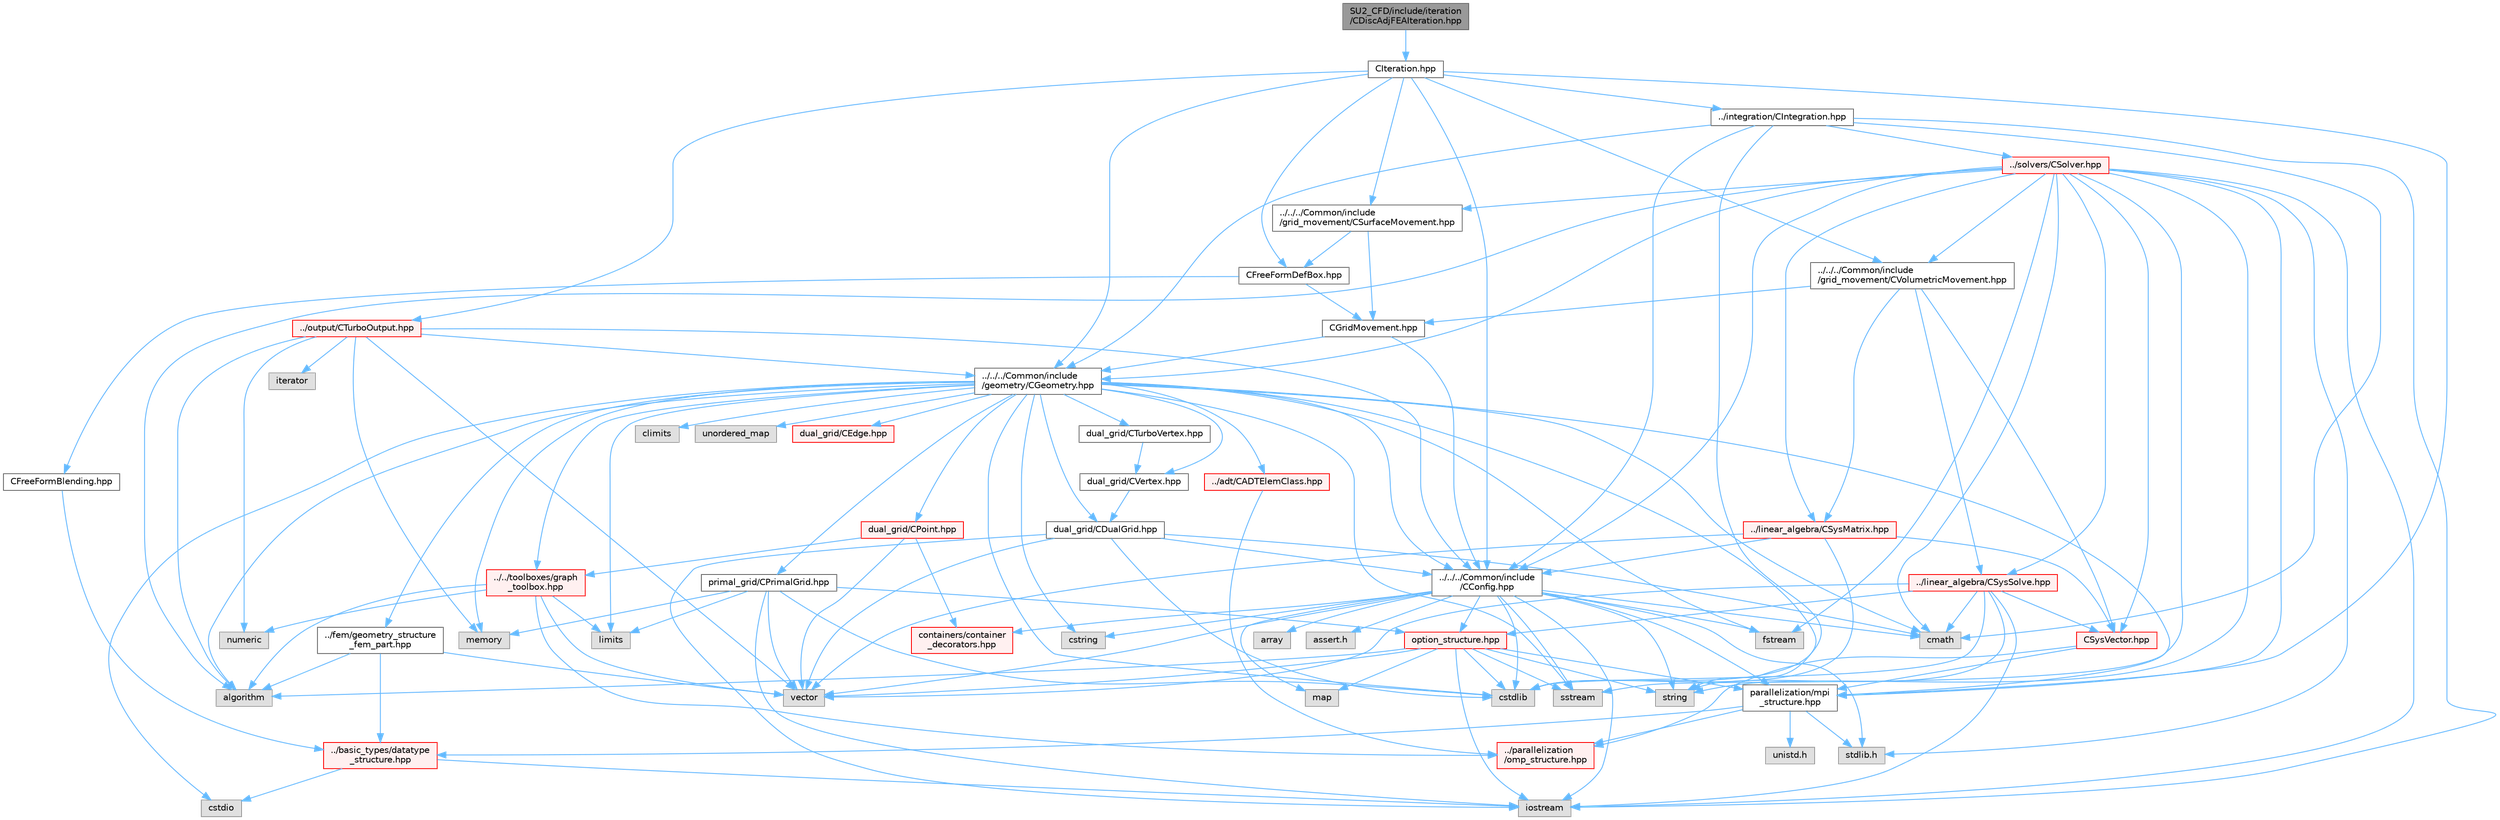digraph "SU2_CFD/include/iteration/CDiscAdjFEAIteration.hpp"
{
 // LATEX_PDF_SIZE
  bgcolor="transparent";
  edge [fontname=Helvetica,fontsize=10,labelfontname=Helvetica,labelfontsize=10];
  node [fontname=Helvetica,fontsize=10,shape=box,height=0.2,width=0.4];
  Node1 [id="Node000001",label="SU2_CFD/include/iteration\l/CDiscAdjFEAIteration.hpp",height=0.2,width=0.4,color="gray40", fillcolor="grey60", style="filled", fontcolor="black",tooltip=" "];
  Node1 -> Node2 [id="edge1_Node000001_Node000002",color="steelblue1",style="solid",tooltip=" "];
  Node2 [id="Node000002",label="CIteration.hpp",height=0.2,width=0.4,color="grey40", fillcolor="white", style="filled",URL="$CIteration_8hpp.html",tooltip="Headers of the iteration classes used by SU2_CFD. Each CIteration class represents an available physi..."];
  Node2 -> Node3 [id="edge2_Node000002_Node000003",color="steelblue1",style="solid",tooltip=" "];
  Node3 [id="Node000003",label="../../../Common/include\l/CConfig.hpp",height=0.2,width=0.4,color="grey40", fillcolor="white", style="filled",URL="$CConfig_8hpp.html",tooltip="All the information about the definition of the physical problem. The subroutines and functions are i..."];
  Node3 -> Node4 [id="edge3_Node000003_Node000004",color="steelblue1",style="solid",tooltip=" "];
  Node4 [id="Node000004",label="parallelization/mpi\l_structure.hpp",height=0.2,width=0.4,color="grey40", fillcolor="white", style="filled",URL="$mpi__structure_8hpp.html",tooltip="Headers of the mpi interface for generalized datatypes. The subroutines and functions are in the mpi_..."];
  Node4 -> Node5 [id="edge4_Node000004_Node000005",color="steelblue1",style="solid",tooltip=" "];
  Node5 [id="Node000005",label="stdlib.h",height=0.2,width=0.4,color="grey60", fillcolor="#E0E0E0", style="filled",tooltip=" "];
  Node4 -> Node6 [id="edge5_Node000004_Node000006",color="steelblue1",style="solid",tooltip=" "];
  Node6 [id="Node000006",label="../basic_types/datatype\l_structure.hpp",height=0.2,width=0.4,color="red", fillcolor="#FFF0F0", style="filled",URL="$datatype__structure_8hpp.html",tooltip="Headers for generalized datatypes, defines an interface for AD types."];
  Node6 -> Node7 [id="edge6_Node000006_Node000007",color="steelblue1",style="solid",tooltip=" "];
  Node7 [id="Node000007",label="iostream",height=0.2,width=0.4,color="grey60", fillcolor="#E0E0E0", style="filled",tooltip=" "];
  Node6 -> Node9 [id="edge7_Node000006_Node000009",color="steelblue1",style="solid",tooltip=" "];
  Node9 [id="Node000009",label="cstdio",height=0.2,width=0.4,color="grey60", fillcolor="#E0E0E0", style="filled",tooltip=" "];
  Node4 -> Node16 [id="edge8_Node000004_Node000016",color="steelblue1",style="solid",tooltip=" "];
  Node16 [id="Node000016",label="unistd.h",height=0.2,width=0.4,color="grey60", fillcolor="#E0E0E0", style="filled",tooltip=" "];
  Node4 -> Node13 [id="edge9_Node000004_Node000013",color="steelblue1",style="solid",tooltip=" "];
  Node13 [id="Node000013",label="../parallelization\l/omp_structure.hpp",height=0.2,width=0.4,color="red", fillcolor="#FFF0F0", style="filled",URL="$omp__structure_8hpp.html",tooltip="OpenMP interface header, provides compatibility functions if the code is built without OpenMP support..."];
  Node3 -> Node7 [id="edge10_Node000003_Node000007",color="steelblue1",style="solid",tooltip=" "];
  Node3 -> Node17 [id="edge11_Node000003_Node000017",color="steelblue1",style="solid",tooltip=" "];
  Node17 [id="Node000017",label="cstdlib",height=0.2,width=0.4,color="grey60", fillcolor="#E0E0E0", style="filled",tooltip=" "];
  Node3 -> Node18 [id="edge12_Node000003_Node000018",color="steelblue1",style="solid",tooltip=" "];
  Node18 [id="Node000018",label="fstream",height=0.2,width=0.4,color="grey60", fillcolor="#E0E0E0", style="filled",tooltip=" "];
  Node3 -> Node19 [id="edge13_Node000003_Node000019",color="steelblue1",style="solid",tooltip=" "];
  Node19 [id="Node000019",label="sstream",height=0.2,width=0.4,color="grey60", fillcolor="#E0E0E0", style="filled",tooltip=" "];
  Node3 -> Node20 [id="edge14_Node000003_Node000020",color="steelblue1",style="solid",tooltip=" "];
  Node20 [id="Node000020",label="string",height=0.2,width=0.4,color="grey60", fillcolor="#E0E0E0", style="filled",tooltip=" "];
  Node3 -> Node21 [id="edge15_Node000003_Node000021",color="steelblue1",style="solid",tooltip=" "];
  Node21 [id="Node000021",label="cstring",height=0.2,width=0.4,color="grey60", fillcolor="#E0E0E0", style="filled",tooltip=" "];
  Node3 -> Node22 [id="edge16_Node000003_Node000022",color="steelblue1",style="solid",tooltip=" "];
  Node22 [id="Node000022",label="vector",height=0.2,width=0.4,color="grey60", fillcolor="#E0E0E0", style="filled",tooltip=" "];
  Node3 -> Node23 [id="edge17_Node000003_Node000023",color="steelblue1",style="solid",tooltip=" "];
  Node23 [id="Node000023",label="array",height=0.2,width=0.4,color="grey60", fillcolor="#E0E0E0", style="filled",tooltip=" "];
  Node3 -> Node5 [id="edge18_Node000003_Node000005",color="steelblue1",style="solid",tooltip=" "];
  Node3 -> Node24 [id="edge19_Node000003_Node000024",color="steelblue1",style="solid",tooltip=" "];
  Node24 [id="Node000024",label="cmath",height=0.2,width=0.4,color="grey60", fillcolor="#E0E0E0", style="filled",tooltip=" "];
  Node3 -> Node25 [id="edge20_Node000003_Node000025",color="steelblue1",style="solid",tooltip=" "];
  Node25 [id="Node000025",label="map",height=0.2,width=0.4,color="grey60", fillcolor="#E0E0E0", style="filled",tooltip=" "];
  Node3 -> Node26 [id="edge21_Node000003_Node000026",color="steelblue1",style="solid",tooltip=" "];
  Node26 [id="Node000026",label="assert.h",height=0.2,width=0.4,color="grey60", fillcolor="#E0E0E0", style="filled",tooltip=" "];
  Node3 -> Node27 [id="edge22_Node000003_Node000027",color="steelblue1",style="solid",tooltip=" "];
  Node27 [id="Node000027",label="option_structure.hpp",height=0.2,width=0.4,color="red", fillcolor="#FFF0F0", style="filled",URL="$option__structure_8hpp.html",tooltip="Defines classes for referencing options for easy input in CConfig."];
  Node27 -> Node4 [id="edge23_Node000027_Node000004",color="steelblue1",style="solid",tooltip=" "];
  Node27 -> Node7 [id="edge24_Node000027_Node000007",color="steelblue1",style="solid",tooltip=" "];
  Node27 -> Node19 [id="edge25_Node000027_Node000019",color="steelblue1",style="solid",tooltip=" "];
  Node27 -> Node20 [id="edge26_Node000027_Node000020",color="steelblue1",style="solid",tooltip=" "];
  Node27 -> Node22 [id="edge27_Node000027_Node000022",color="steelblue1",style="solid",tooltip=" "];
  Node27 -> Node25 [id="edge28_Node000027_Node000025",color="steelblue1",style="solid",tooltip=" "];
  Node27 -> Node17 [id="edge29_Node000027_Node000017",color="steelblue1",style="solid",tooltip=" "];
  Node27 -> Node28 [id="edge30_Node000027_Node000028",color="steelblue1",style="solid",tooltip=" "];
  Node28 [id="Node000028",label="algorithm",height=0.2,width=0.4,color="grey60", fillcolor="#E0E0E0", style="filled",tooltip=" "];
  Node3 -> Node30 [id="edge31_Node000003_Node000030",color="steelblue1",style="solid",tooltip=" "];
  Node30 [id="Node000030",label="containers/container\l_decorators.hpp",height=0.2,width=0.4,color="red", fillcolor="#FFF0F0", style="filled",URL="$container__decorators_8hpp.html",tooltip="Collection of small classes that decorate C2DContainer to augment its functionality,..."];
  Node2 -> Node40 [id="edge32_Node000002_Node000040",color="steelblue1",style="solid",tooltip=" "];
  Node40 [id="Node000040",label="../../../Common/include\l/geometry/CGeometry.hpp",height=0.2,width=0.4,color="grey40", fillcolor="white", style="filled",URL="$CGeometry_8hpp.html",tooltip="Headers of the main subroutines for creating the geometrical structure. The subroutines and functions..."];
  Node40 -> Node41 [id="edge33_Node000040_Node000041",color="steelblue1",style="solid",tooltip=" "];
  Node41 [id="Node000041",label="limits",height=0.2,width=0.4,color="grey60", fillcolor="#E0E0E0", style="filled",tooltip=" "];
  Node40 -> Node4 [id="edge34_Node000040_Node000004",color="steelblue1",style="solid",tooltip=" "];
  Node40 -> Node20 [id="edge35_Node000040_Node000020",color="steelblue1",style="solid",tooltip=" "];
  Node40 -> Node18 [id="edge36_Node000040_Node000018",color="steelblue1",style="solid",tooltip=" "];
  Node40 -> Node19 [id="edge37_Node000040_Node000019",color="steelblue1",style="solid",tooltip=" "];
  Node40 -> Node24 [id="edge38_Node000040_Node000024",color="steelblue1",style="solid",tooltip=" "];
  Node40 -> Node28 [id="edge39_Node000040_Node000028",color="steelblue1",style="solid",tooltip=" "];
  Node40 -> Node21 [id="edge40_Node000040_Node000021",color="steelblue1",style="solid",tooltip=" "];
  Node40 -> Node9 [id="edge41_Node000040_Node000009",color="steelblue1",style="solid",tooltip=" "];
  Node40 -> Node17 [id="edge42_Node000040_Node000017",color="steelblue1",style="solid",tooltip=" "];
  Node40 -> Node42 [id="edge43_Node000040_Node000042",color="steelblue1",style="solid",tooltip=" "];
  Node42 [id="Node000042",label="climits",height=0.2,width=0.4,color="grey60", fillcolor="#E0E0E0", style="filled",tooltip=" "];
  Node40 -> Node43 [id="edge44_Node000040_Node000043",color="steelblue1",style="solid",tooltip=" "];
  Node43 [id="Node000043",label="memory",height=0.2,width=0.4,color="grey60", fillcolor="#E0E0E0", style="filled",tooltip=" "];
  Node40 -> Node44 [id="edge45_Node000040_Node000044",color="steelblue1",style="solid",tooltip=" "];
  Node44 [id="Node000044",label="unordered_map",height=0.2,width=0.4,color="grey60", fillcolor="#E0E0E0", style="filled",tooltip=" "];
  Node40 -> Node45 [id="edge46_Node000040_Node000045",color="steelblue1",style="solid",tooltip=" "];
  Node45 [id="Node000045",label="primal_grid/CPrimalGrid.hpp",height=0.2,width=0.4,color="grey40", fillcolor="white", style="filled",URL="$CPrimalGrid_8hpp.html",tooltip="Headers of the main subroutines for storing the primal grid structure. The subroutines and functions ..."];
  Node45 -> Node7 [id="edge47_Node000045_Node000007",color="steelblue1",style="solid",tooltip=" "];
  Node45 -> Node22 [id="edge48_Node000045_Node000022",color="steelblue1",style="solid",tooltip=" "];
  Node45 -> Node41 [id="edge49_Node000045_Node000041",color="steelblue1",style="solid",tooltip=" "];
  Node45 -> Node17 [id="edge50_Node000045_Node000017",color="steelblue1",style="solid",tooltip=" "];
  Node45 -> Node43 [id="edge51_Node000045_Node000043",color="steelblue1",style="solid",tooltip=" "];
  Node45 -> Node27 [id="edge52_Node000045_Node000027",color="steelblue1",style="solid",tooltip=" "];
  Node40 -> Node46 [id="edge53_Node000040_Node000046",color="steelblue1",style="solid",tooltip=" "];
  Node46 [id="Node000046",label="dual_grid/CDualGrid.hpp",height=0.2,width=0.4,color="grey40", fillcolor="white", style="filled",URL="$CDualGrid_8hpp.html",tooltip="Headers of the main subroutines for doing the complete dual grid structure. The subroutines and funct..."];
  Node46 -> Node24 [id="edge54_Node000046_Node000024",color="steelblue1",style="solid",tooltip=" "];
  Node46 -> Node7 [id="edge55_Node000046_Node000007",color="steelblue1",style="solid",tooltip=" "];
  Node46 -> Node17 [id="edge56_Node000046_Node000017",color="steelblue1",style="solid",tooltip=" "];
  Node46 -> Node22 [id="edge57_Node000046_Node000022",color="steelblue1",style="solid",tooltip=" "];
  Node46 -> Node3 [id="edge58_Node000046_Node000003",color="steelblue1",style="solid",tooltip=" "];
  Node40 -> Node47 [id="edge59_Node000040_Node000047",color="steelblue1",style="solid",tooltip=" "];
  Node47 [id="Node000047",label="dual_grid/CPoint.hpp",height=0.2,width=0.4,color="red", fillcolor="#FFF0F0", style="filled",URL="$CPoint_8hpp.html",tooltip="Declaration of the point class that stores geometric and adjacency information for dual control volum..."];
  Node47 -> Node30 [id="edge60_Node000047_Node000030",color="steelblue1",style="solid",tooltip=" "];
  Node47 -> Node48 [id="edge61_Node000047_Node000048",color="steelblue1",style="solid",tooltip=" "];
  Node48 [id="Node000048",label="../../toolboxes/graph\l_toolbox.hpp",height=0.2,width=0.4,color="red", fillcolor="#FFF0F0", style="filled",URL="$graph__toolbox_8hpp.html",tooltip="Functions and classes to build/represent sparse graphs or sparse patterns."];
  Node48 -> Node13 [id="edge62_Node000048_Node000013",color="steelblue1",style="solid",tooltip=" "];
  Node48 -> Node22 [id="edge63_Node000048_Node000022",color="steelblue1",style="solid",tooltip=" "];
  Node48 -> Node41 [id="edge64_Node000048_Node000041",color="steelblue1",style="solid",tooltip=" "];
  Node48 -> Node28 [id="edge65_Node000048_Node000028",color="steelblue1",style="solid",tooltip=" "];
  Node48 -> Node50 [id="edge66_Node000048_Node000050",color="steelblue1",style="solid",tooltip=" "];
  Node50 [id="Node000050",label="numeric",height=0.2,width=0.4,color="grey60", fillcolor="#E0E0E0", style="filled",tooltip=" "];
  Node47 -> Node22 [id="edge67_Node000047_Node000022",color="steelblue1",style="solid",tooltip=" "];
  Node40 -> Node52 [id="edge68_Node000040_Node000052",color="steelblue1",style="solid",tooltip=" "];
  Node52 [id="Node000052",label="dual_grid/CEdge.hpp",height=0.2,width=0.4,color="red", fillcolor="#FFF0F0", style="filled",URL="$CEdge_8hpp.html",tooltip="Declaration of the edge class CEdge.cpp file."];
  Node40 -> Node53 [id="edge69_Node000040_Node000053",color="steelblue1",style="solid",tooltip=" "];
  Node53 [id="Node000053",label="dual_grid/CVertex.hpp",height=0.2,width=0.4,color="grey40", fillcolor="white", style="filled",URL="$CVertex_8hpp.html",tooltip="Headers of the main subroutines for doing the complete dual grid structure. The subroutines and funct..."];
  Node53 -> Node46 [id="edge70_Node000053_Node000046",color="steelblue1",style="solid",tooltip=" "];
  Node40 -> Node54 [id="edge71_Node000040_Node000054",color="steelblue1",style="solid",tooltip=" "];
  Node54 [id="Node000054",label="dual_grid/CTurboVertex.hpp",height=0.2,width=0.4,color="grey40", fillcolor="white", style="filled",URL="$CTurboVertex_8hpp.html",tooltip="Headers of the main subroutines for doing the complete dual grid structure. The subroutines and funct..."];
  Node54 -> Node53 [id="edge72_Node000054_Node000053",color="steelblue1",style="solid",tooltip=" "];
  Node40 -> Node3 [id="edge73_Node000040_Node000003",color="steelblue1",style="solid",tooltip=" "];
  Node40 -> Node55 [id="edge74_Node000040_Node000055",color="steelblue1",style="solid",tooltip=" "];
  Node55 [id="Node000055",label="../fem/geometry_structure\l_fem_part.hpp",height=0.2,width=0.4,color="grey40", fillcolor="white", style="filled",URL="$geometry__structure__fem__part_8hpp.html",tooltip="Helper classes for the Fluid FEM solver."];
  Node55 -> Node6 [id="edge75_Node000055_Node000006",color="steelblue1",style="solid",tooltip=" "];
  Node55 -> Node22 [id="edge76_Node000055_Node000022",color="steelblue1",style="solid",tooltip=" "];
  Node55 -> Node28 [id="edge77_Node000055_Node000028",color="steelblue1",style="solid",tooltip=" "];
  Node40 -> Node48 [id="edge78_Node000040_Node000048",color="steelblue1",style="solid",tooltip=" "];
  Node40 -> Node56 [id="edge79_Node000040_Node000056",color="steelblue1",style="solid",tooltip=" "];
  Node56 [id="Node000056",label="../adt/CADTElemClass.hpp",height=0.2,width=0.4,color="red", fillcolor="#FFF0F0", style="filled",URL="$CADTElemClass_8hpp.html",tooltip="Class for storing an ADT of (linear) elements in an arbitrary number of dimensions."];
  Node56 -> Node13 [id="edge80_Node000056_Node000013",color="steelblue1",style="solid",tooltip=" "];
  Node2 -> Node60 [id="edge81_Node000002_Node000060",color="steelblue1",style="solid",tooltip=" "];
  Node60 [id="Node000060",label="../../../Common/include\l/grid_movement/CSurfaceMovement.hpp",height=0.2,width=0.4,color="grey40", fillcolor="white", style="filled",URL="$CSurfaceMovement_8hpp.html",tooltip="Headers of the CSurfaceMovement class."];
  Node60 -> Node61 [id="edge82_Node000060_Node000061",color="steelblue1",style="solid",tooltip=" "];
  Node61 [id="Node000061",label="CGridMovement.hpp",height=0.2,width=0.4,color="grey40", fillcolor="white", style="filled",URL="$CGridMovement_8hpp.html",tooltip="Headers of the CGridMovement class."];
  Node61 -> Node40 [id="edge83_Node000061_Node000040",color="steelblue1",style="solid",tooltip=" "];
  Node61 -> Node3 [id="edge84_Node000061_Node000003",color="steelblue1",style="solid",tooltip=" "];
  Node60 -> Node62 [id="edge85_Node000060_Node000062",color="steelblue1",style="solid",tooltip=" "];
  Node62 [id="Node000062",label="CFreeFormDefBox.hpp",height=0.2,width=0.4,color="grey40", fillcolor="white", style="filled",URL="$CFreeFormDefBox_8hpp.html",tooltip="Headers of the CFreeFormDefBox class."];
  Node62 -> Node61 [id="edge86_Node000062_Node000061",color="steelblue1",style="solid",tooltip=" "];
  Node62 -> Node63 [id="edge87_Node000062_Node000063",color="steelblue1",style="solid",tooltip=" "];
  Node63 [id="Node000063",label="CFreeFormBlending.hpp",height=0.2,width=0.4,color="grey40", fillcolor="white", style="filled",URL="$CFreeFormBlending_8hpp.html",tooltip="Headers of the CFreeFormBlending class. It is the parent class for the FFD blending function."];
  Node63 -> Node6 [id="edge88_Node000063_Node000006",color="steelblue1",style="solid",tooltip=" "];
  Node2 -> Node64 [id="edge89_Node000002_Node000064",color="steelblue1",style="solid",tooltip=" "];
  Node64 [id="Node000064",label="../../../Common/include\l/grid_movement/CVolumetricMovement.hpp",height=0.2,width=0.4,color="grey40", fillcolor="white", style="filled",URL="$CVolumetricMovement_8hpp.html",tooltip="Headers of the CVolumetricMovement class."];
  Node64 -> Node61 [id="edge90_Node000064_Node000061",color="steelblue1",style="solid",tooltip=" "];
  Node64 -> Node65 [id="edge91_Node000064_Node000065",color="steelblue1",style="solid",tooltip=" "];
  Node65 [id="Node000065",label="../linear_algebra/CSysMatrix.hpp",height=0.2,width=0.4,color="red", fillcolor="#FFF0F0", style="filled",URL="$CSysMatrix_8hpp.html",tooltip="Declaration of the block-sparse matrix class. The implemtation is in CSysMatrix.cpp."];
  Node65 -> Node3 [id="edge92_Node000065_Node000003",color="steelblue1",style="solid",tooltip=" "];
  Node65 -> Node66 [id="edge93_Node000065_Node000066",color="steelblue1",style="solid",tooltip=" "];
  Node66 [id="Node000066",label="CSysVector.hpp",height=0.2,width=0.4,color="red", fillcolor="#FFF0F0", style="filled",URL="$CSysVector_8hpp.html",tooltip="Declararion and inlines of the vector class used in the solution of large, distributed,..."];
  Node66 -> Node4 [id="edge94_Node000066_Node000004",color="steelblue1",style="solid",tooltip=" "];
  Node66 -> Node13 [id="edge95_Node000066_Node000013",color="steelblue1",style="solid",tooltip=" "];
  Node65 -> Node17 [id="edge96_Node000065_Node000017",color="steelblue1",style="solid",tooltip=" "];
  Node65 -> Node22 [id="edge97_Node000065_Node000022",color="steelblue1",style="solid",tooltip=" "];
  Node64 -> Node66 [id="edge98_Node000064_Node000066",color="steelblue1",style="solid",tooltip=" "];
  Node64 -> Node69 [id="edge99_Node000064_Node000069",color="steelblue1",style="solid",tooltip=" "];
  Node69 [id="Node000069",label="../linear_algebra/CSysSolve.hpp",height=0.2,width=0.4,color="red", fillcolor="#FFF0F0", style="filled",URL="$CSysSolve_8hpp.html",tooltip="Headers for the classes related to linear solvers (CG, FGMRES, etc) The subroutines and functions are..."];
  Node69 -> Node24 [id="edge100_Node000069_Node000024",color="steelblue1",style="solid",tooltip=" "];
  Node69 -> Node22 [id="edge101_Node000069_Node000022",color="steelblue1",style="solid",tooltip=" "];
  Node69 -> Node7 [id="edge102_Node000069_Node000007",color="steelblue1",style="solid",tooltip=" "];
  Node69 -> Node17 [id="edge103_Node000069_Node000017",color="steelblue1",style="solid",tooltip=" "];
  Node69 -> Node20 [id="edge104_Node000069_Node000020",color="steelblue1",style="solid",tooltip=" "];
  Node69 -> Node66 [id="edge105_Node000069_Node000066",color="steelblue1",style="solid",tooltip=" "];
  Node69 -> Node27 [id="edge106_Node000069_Node000027",color="steelblue1",style="solid",tooltip=" "];
  Node2 -> Node62 [id="edge107_Node000002_Node000062",color="steelblue1",style="solid",tooltip=" "];
  Node2 -> Node4 [id="edge108_Node000002_Node000004",color="steelblue1",style="solid",tooltip=" "];
  Node2 -> Node71 [id="edge109_Node000002_Node000071",color="steelblue1",style="solid",tooltip=" "];
  Node71 [id="Node000071",label="../integration/CIntegration.hpp",height=0.2,width=0.4,color="grey40", fillcolor="white", style="filled",URL="$CIntegration_8hpp.html",tooltip="Declaration of the main routines to orchestrate space and time integration."];
  Node71 -> Node24 [id="edge110_Node000071_Node000024",color="steelblue1",style="solid",tooltip=" "];
  Node71 -> Node7 [id="edge111_Node000071_Node000007",color="steelblue1",style="solid",tooltip=" "];
  Node71 -> Node17 [id="edge112_Node000071_Node000017",color="steelblue1",style="solid",tooltip=" "];
  Node71 -> Node72 [id="edge113_Node000071_Node000072",color="steelblue1",style="solid",tooltip=" "];
  Node72 [id="Node000072",label="../solvers/CSolver.hpp",height=0.2,width=0.4,color="red", fillcolor="#FFF0F0", style="filled",URL="$CSolver_8hpp.html",tooltip="Headers of the CSolver class which is inherited by all of the other solvers."];
  Node72 -> Node4 [id="edge114_Node000072_Node000004",color="steelblue1",style="solid",tooltip=" "];
  Node72 -> Node24 [id="edge115_Node000072_Node000024",color="steelblue1",style="solid",tooltip=" "];
  Node72 -> Node20 [id="edge116_Node000072_Node000020",color="steelblue1",style="solid",tooltip=" "];
  Node72 -> Node18 [id="edge117_Node000072_Node000018",color="steelblue1",style="solid",tooltip=" "];
  Node72 -> Node19 [id="edge118_Node000072_Node000019",color="steelblue1",style="solid",tooltip=" "];
  Node72 -> Node28 [id="edge119_Node000072_Node000028",color="steelblue1",style="solid",tooltip=" "];
  Node72 -> Node7 [id="edge120_Node000072_Node000007",color="steelblue1",style="solid",tooltip=" "];
  Node72 -> Node5 [id="edge121_Node000072_Node000005",color="steelblue1",style="solid",tooltip=" "];
  Node72 -> Node40 [id="edge122_Node000072_Node000040",color="steelblue1",style="solid",tooltip=" "];
  Node72 -> Node3 [id="edge123_Node000072_Node000003",color="steelblue1",style="solid",tooltip=" "];
  Node72 -> Node65 [id="edge124_Node000072_Node000065",color="steelblue1",style="solid",tooltip=" "];
  Node72 -> Node66 [id="edge125_Node000072_Node000066",color="steelblue1",style="solid",tooltip=" "];
  Node72 -> Node69 [id="edge126_Node000072_Node000069",color="steelblue1",style="solid",tooltip=" "];
  Node72 -> Node60 [id="edge127_Node000072_Node000060",color="steelblue1",style="solid",tooltip=" "];
  Node72 -> Node64 [id="edge128_Node000072_Node000064",color="steelblue1",style="solid",tooltip=" "];
  Node71 -> Node40 [id="edge129_Node000071_Node000040",color="steelblue1",style="solid",tooltip=" "];
  Node71 -> Node3 [id="edge130_Node000071_Node000003",color="steelblue1",style="solid",tooltip=" "];
  Node2 -> Node90 [id="edge131_Node000002_Node000090",color="steelblue1",style="solid",tooltip=" "];
  Node90 [id="Node000090",label="../output/CTurboOutput.hpp",height=0.2,width=0.4,color="red", fillcolor="#FFF0F0", style="filled",URL="$CTurboOutput_8hpp.html",tooltip="Headers of the Turbomachinery Performance class."];
  Node90 -> Node22 [id="edge132_Node000090_Node000022",color="steelblue1",style="solid",tooltip=" "];
  Node90 -> Node43 [id="edge133_Node000090_Node000043",color="steelblue1",style="solid",tooltip=" "];
  Node90 -> Node28 [id="edge134_Node000090_Node000028",color="steelblue1",style="solid",tooltip=" "];
  Node90 -> Node91 [id="edge135_Node000090_Node000091",color="steelblue1",style="solid",tooltip=" "];
  Node91 [id="Node000091",label="iterator",height=0.2,width=0.4,color="grey60", fillcolor="#E0E0E0", style="filled",tooltip=" "];
  Node90 -> Node50 [id="edge136_Node000090_Node000050",color="steelblue1",style="solid",tooltip=" "];
  Node90 -> Node40 [id="edge137_Node000090_Node000040",color="steelblue1",style="solid",tooltip=" "];
  Node90 -> Node3 [id="edge138_Node000090_Node000003",color="steelblue1",style="solid",tooltip=" "];
}
